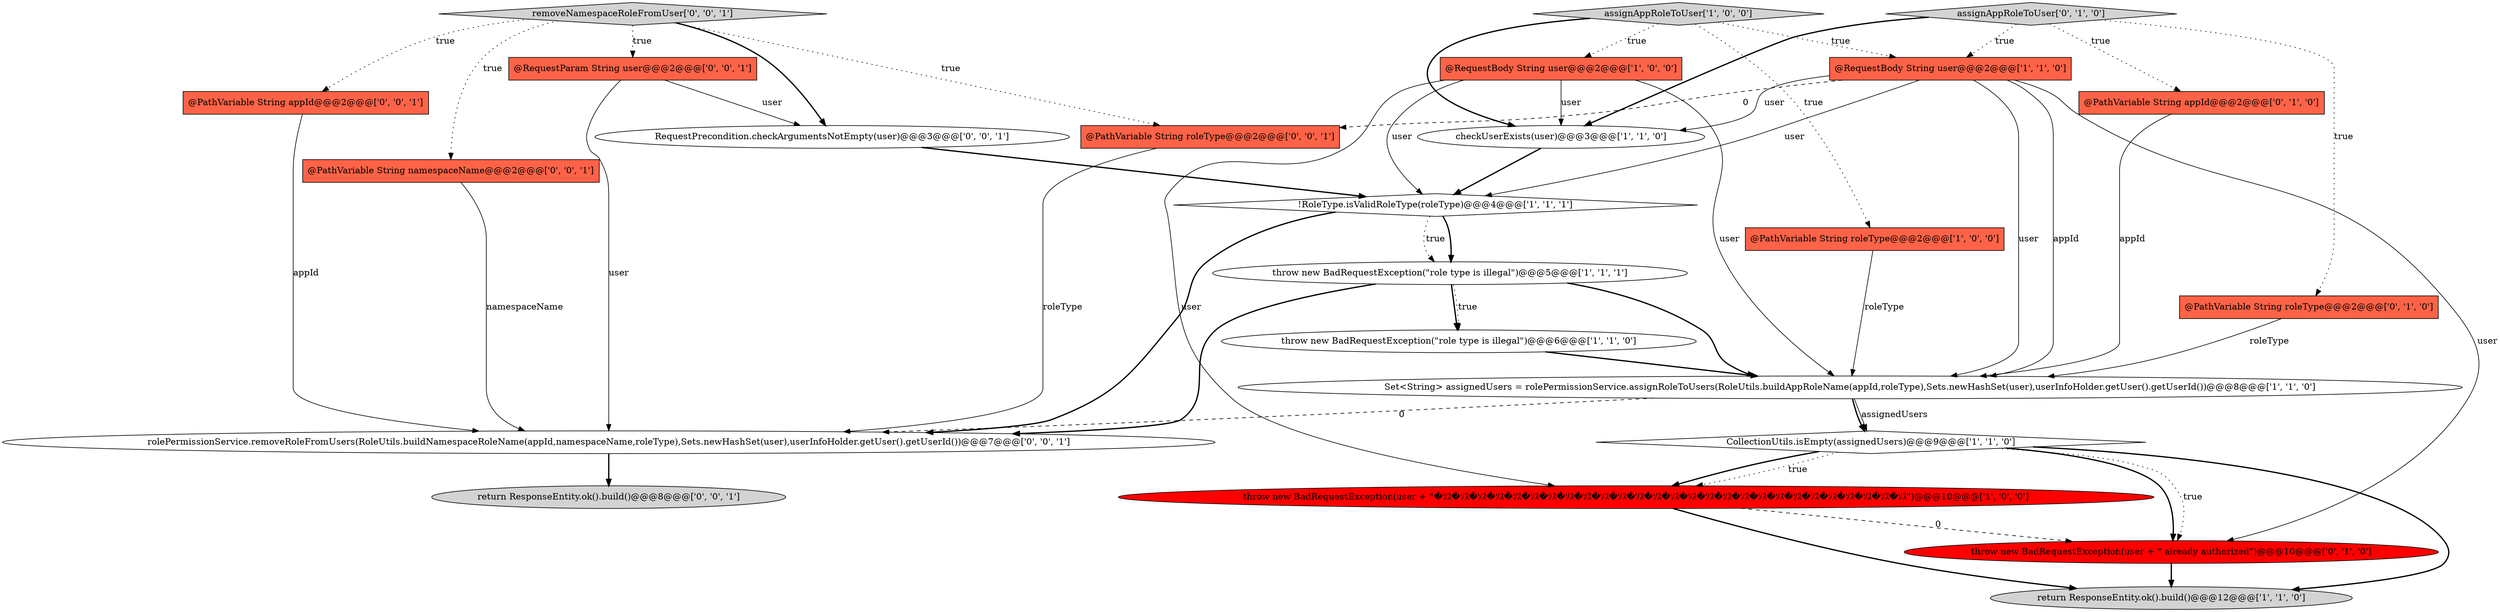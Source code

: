 digraph {
11 [style = filled, label = "Set<String> assignedUsers = rolePermissionService.assignRoleToUsers(RoleUtils.buildAppRoleName(appId,roleType),Sets.newHashSet(user),userInfoHolder.getUser().getUserId())@@@8@@@['1', '1', '0']", fillcolor = white, shape = ellipse image = "AAA0AAABBB1BBB"];
17 [style = filled, label = "RequestPrecondition.checkArgumentsNotEmpty(user)@@@3@@@['0', '0', '1']", fillcolor = white, shape = ellipse image = "AAA0AAABBB3BBB"];
9 [style = filled, label = "return ResponseEntity.ok().build()@@@12@@@['1', '1', '0']", fillcolor = lightgray, shape = ellipse image = "AAA0AAABBB1BBB"];
2 [style = filled, label = "@PathVariable String roleType@@@2@@@['1', '0', '0']", fillcolor = tomato, shape = box image = "AAA0AAABBB1BBB"];
1 [style = filled, label = "@RequestBody String user@@@2@@@['1', '0', '0']", fillcolor = tomato, shape = box image = "AAA0AAABBB1BBB"];
21 [style = filled, label = "rolePermissionService.removeRoleFromUsers(RoleUtils.buildNamespaceRoleName(appId,namespaceName,roleType),Sets.newHashSet(user),userInfoHolder.getUser().getUserId())@@@7@@@['0', '0', '1']", fillcolor = white, shape = ellipse image = "AAA0AAABBB3BBB"];
12 [style = filled, label = "@PathVariable String roleType@@@2@@@['0', '1', '0']", fillcolor = tomato, shape = box image = "AAA0AAABBB2BBB"];
5 [style = filled, label = "assignAppRoleToUser['1', '0', '0']", fillcolor = lightgray, shape = diamond image = "AAA0AAABBB1BBB"];
7 [style = filled, label = "@RequestBody String user@@@2@@@['1', '1', '0']", fillcolor = tomato, shape = box image = "AAA0AAABBB1BBB"];
23 [style = filled, label = "@PathVariable String roleType@@@2@@@['0', '0', '1']", fillcolor = tomato, shape = box image = "AAA0AAABBB3BBB"];
18 [style = filled, label = "return ResponseEntity.ok().build()@@@8@@@['0', '0', '1']", fillcolor = lightgray, shape = ellipse image = "AAA0AAABBB3BBB"];
0 [style = filled, label = "throw new BadRequestException(\"role type is illegal\")@@@6@@@['1', '1', '0']", fillcolor = white, shape = ellipse image = "AAA0AAABBB1BBB"];
8 [style = filled, label = "throw new BadRequestException(user + \"�ｿｽ�ｿｽ�ｿｽ�ｿｽ�ｿｽ�ｿｽ�ｿｽ�ｿｽ�ｿｽ�ｿｽ�ｿｽ�ｿｽ�ｿｽ�ｿｽ�ｿｽ�ｿｽ�ｿｽ�ｿｽ�ｿｽ�ｿｽ�ｿｽ�ｿｽ�ｿｽ�ｿｽ�ｿｽ�ｿｽ�ｿｽ\")@@@10@@@['1', '0', '0']", fillcolor = red, shape = ellipse image = "AAA1AAABBB1BBB"];
4 [style = filled, label = "throw new BadRequestException(\"role type is illegal\")@@@5@@@['1', '1', '1']", fillcolor = white, shape = ellipse image = "AAA0AAABBB1BBB"];
19 [style = filled, label = "@RequestParam String user@@@2@@@['0', '0', '1']", fillcolor = tomato, shape = box image = "AAA0AAABBB3BBB"];
6 [style = filled, label = "CollectionUtils.isEmpty(assignedUsers)@@@9@@@['1', '1', '0']", fillcolor = white, shape = diamond image = "AAA0AAABBB1BBB"];
10 [style = filled, label = "!RoleType.isValidRoleType(roleType)@@@4@@@['1', '1', '1']", fillcolor = white, shape = diamond image = "AAA0AAABBB1BBB"];
20 [style = filled, label = "@PathVariable String appId@@@2@@@['0', '0', '1']", fillcolor = tomato, shape = box image = "AAA0AAABBB3BBB"];
13 [style = filled, label = "assignAppRoleToUser['0', '1', '0']", fillcolor = lightgray, shape = diamond image = "AAA0AAABBB2BBB"];
15 [style = filled, label = "throw new BadRequestException(user + \" already authorized\")@@@10@@@['0', '1', '0']", fillcolor = red, shape = ellipse image = "AAA1AAABBB2BBB"];
14 [style = filled, label = "@PathVariable String appId@@@2@@@['0', '1', '0']", fillcolor = tomato, shape = box image = "AAA0AAABBB2BBB"];
16 [style = filled, label = "@PathVariable String namespaceName@@@2@@@['0', '0', '1']", fillcolor = tomato, shape = box image = "AAA0AAABBB3BBB"];
22 [style = filled, label = "removeNamespaceRoleFromUser['0', '0', '1']", fillcolor = lightgray, shape = diamond image = "AAA0AAABBB3BBB"];
3 [style = filled, label = "checkUserExists(user)@@@3@@@['1', '1', '0']", fillcolor = white, shape = ellipse image = "AAA0AAABBB1BBB"];
5->3 [style = bold, label=""];
7->15 [style = solid, label="user"];
17->10 [style = bold, label=""];
1->11 [style = solid, label="user"];
1->3 [style = solid, label="user"];
22->19 [style = dotted, label="true"];
7->23 [style = dashed, label="0"];
22->23 [style = dotted, label="true"];
13->12 [style = dotted, label="true"];
14->11 [style = solid, label="appId"];
7->11 [style = solid, label="appId"];
11->6 [style = bold, label=""];
4->0 [style = dotted, label="true"];
2->11 [style = solid, label="roleType"];
5->1 [style = dotted, label="true"];
8->15 [style = dashed, label="0"];
4->21 [style = bold, label=""];
0->11 [style = bold, label=""];
1->10 [style = solid, label="user"];
10->21 [style = bold, label=""];
13->7 [style = dotted, label="true"];
7->11 [style = solid, label="user"];
21->18 [style = bold, label=""];
12->11 [style = solid, label="roleType"];
6->15 [style = bold, label=""];
4->0 [style = bold, label=""];
19->17 [style = solid, label="user"];
7->3 [style = solid, label="user"];
11->6 [style = solid, label="assignedUsers"];
3->10 [style = bold, label=""];
22->20 [style = dotted, label="true"];
13->3 [style = bold, label=""];
15->9 [style = bold, label=""];
6->8 [style = dotted, label="true"];
1->8 [style = solid, label="user"];
5->7 [style = dotted, label="true"];
22->16 [style = dotted, label="true"];
7->10 [style = solid, label="user"];
6->8 [style = bold, label=""];
8->9 [style = bold, label=""];
10->4 [style = bold, label=""];
23->21 [style = solid, label="roleType"];
22->17 [style = bold, label=""];
16->21 [style = solid, label="namespaceName"];
10->4 [style = dotted, label="true"];
6->9 [style = bold, label=""];
4->11 [style = bold, label=""];
19->21 [style = solid, label="user"];
13->14 [style = dotted, label="true"];
5->2 [style = dotted, label="true"];
20->21 [style = solid, label="appId"];
6->15 [style = dotted, label="true"];
11->21 [style = dashed, label="0"];
}
